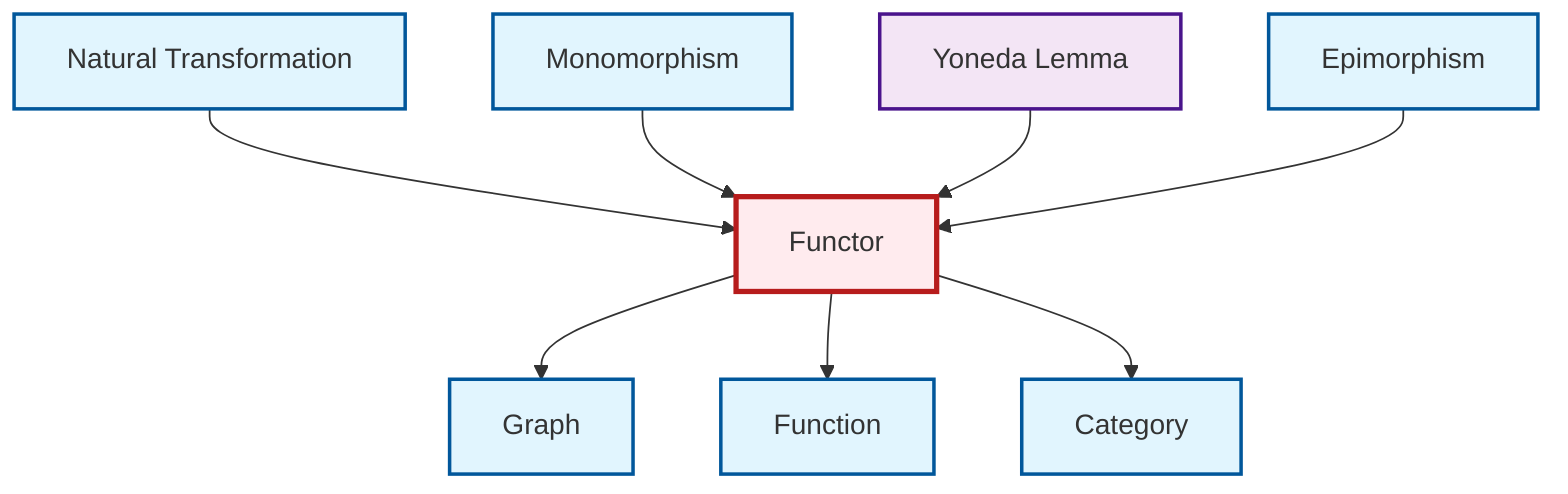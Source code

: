 graph TD
    classDef definition fill:#e1f5fe,stroke:#01579b,stroke-width:2px
    classDef theorem fill:#f3e5f5,stroke:#4a148c,stroke-width:2px
    classDef axiom fill:#fff3e0,stroke:#e65100,stroke-width:2px
    classDef example fill:#e8f5e9,stroke:#1b5e20,stroke-width:2px
    classDef current fill:#ffebee,stroke:#b71c1c,stroke-width:3px
    def-graph["Graph"]:::definition
    def-natural-transformation["Natural Transformation"]:::definition
    def-function["Function"]:::definition
    def-epimorphism["Epimorphism"]:::definition
    def-monomorphism["Monomorphism"]:::definition
    def-category["Category"]:::definition
    thm-yoneda["Yoneda Lemma"]:::theorem
    def-functor["Functor"]:::definition
    def-functor --> def-graph
    def-natural-transformation --> def-functor
    def-monomorphism --> def-functor
    def-functor --> def-function
    def-functor --> def-category
    thm-yoneda --> def-functor
    def-epimorphism --> def-functor
    class def-functor current